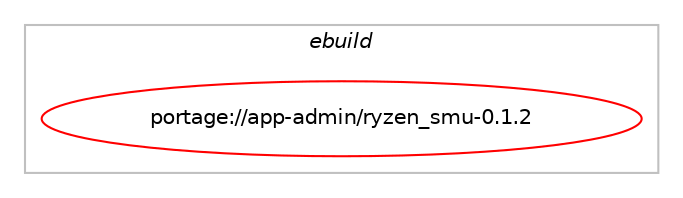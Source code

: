digraph prolog {

# *************
# Graph options
# *************

newrank=true;
concentrate=true;
compound=true;
graph [rankdir=LR,fontname=Helvetica,fontsize=10,ranksep=1.5];#, ranksep=2.5, nodesep=0.2];
edge  [arrowhead=vee];
node  [fontname=Helvetica,fontsize=10];

# **********
# The ebuild
# **********

subgraph cluster_leftcol {
color=gray;
label=<<i>ebuild</i>>;
id [label="portage://app-admin/ryzen_smu-0.1.2", color=red, width=4, href="../app-admin/ryzen_smu-0.1.2.svg"];
}

# ****************
# The dependencies
# ****************

subgraph cluster_midcol {
color=gray;
label=<<i>dependencies</i>>;
subgraph cluster_compile {
fillcolor="#eeeeee";
style=filled;
label=<<i>compile</i>>;
# *** BEGIN UNKNOWN DEPENDENCY TYPE (TODO) ***
# id -> equal(use_conditional_group(positive,kernel_linux,portage://app-admin/ryzen_smu-0.1.2,[package_dependency(portage://app-admin/ryzen_smu-0.1.2,install,no,sys-apps,kmod,none,[,,],[],[use(enable(tools),none)]),use_conditional_group(positive,dist-kernel,portage://app-admin/ryzen_smu-0.1.2,[package_dependency(portage://app-admin/ryzen_smu-0.1.2,install,no,virtual,dist-kernel,none,[,,],any_same_slot,[])])]))
# *** END UNKNOWN DEPENDENCY TYPE (TODO) ***

# *** BEGIN UNKNOWN DEPENDENCY TYPE (TODO) ***
# id -> equal(use_conditional_group(positive,kernel_linux,portage://app-admin/ryzen_smu-0.1.2,[package_dependency(portage://app-admin/ryzen_smu-0.1.2,install,no,virtual,linux-sources,none,[,,],[],[]),package_dependency(portage://app-admin/ryzen_smu-0.1.2,install,no,virtual,libelf,none,[,,],[],[])]))
# *** END UNKNOWN DEPENDENCY TYPE (TODO) ***

}
subgraph cluster_compileandrun {
fillcolor="#eeeeee";
style=filled;
label=<<i>compile and run</i>>;
}
subgraph cluster_run {
fillcolor="#eeeeee";
style=filled;
label=<<i>run</i>>;
# *** BEGIN UNKNOWN DEPENDENCY TYPE (TODO) ***
# id -> equal(use_conditional_group(positive,kernel_linux,portage://app-admin/ryzen_smu-0.1.2,[package_dependency(portage://app-admin/ryzen_smu-0.1.2,run,no,sys-apps,kmod,none,[,,],[],[use(enable(tools),none)]),use_conditional_group(positive,dist-kernel,portage://app-admin/ryzen_smu-0.1.2,[package_dependency(portage://app-admin/ryzen_smu-0.1.2,run,no,virtual,dist-kernel,none,[,,],any_same_slot,[])])]))
# *** END UNKNOWN DEPENDENCY TYPE (TODO) ***

}
}

# **************
# The candidates
# **************

subgraph cluster_choices {
rank=same;
color=gray;
label=<<i>candidates</i>>;

}

}
